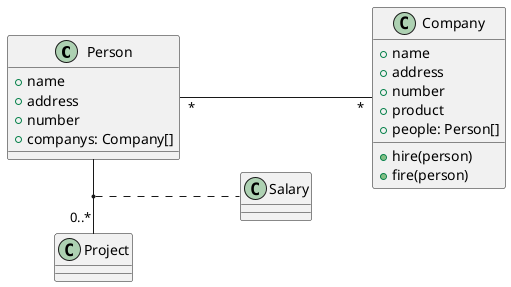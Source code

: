 @startuml step1
left to right direction
class Person{
    + name
    + address
    + number
    + companys: Company[]
}

class Company{
    + name
    + address
    + number
    + product
    + people: Person[]
    + hire(person)
    + fire(person)
}

class Project

Person "*" --- "*" Company
Person - "0..*" Project
(Person, Project) . Salary

class Salary

@enduml
